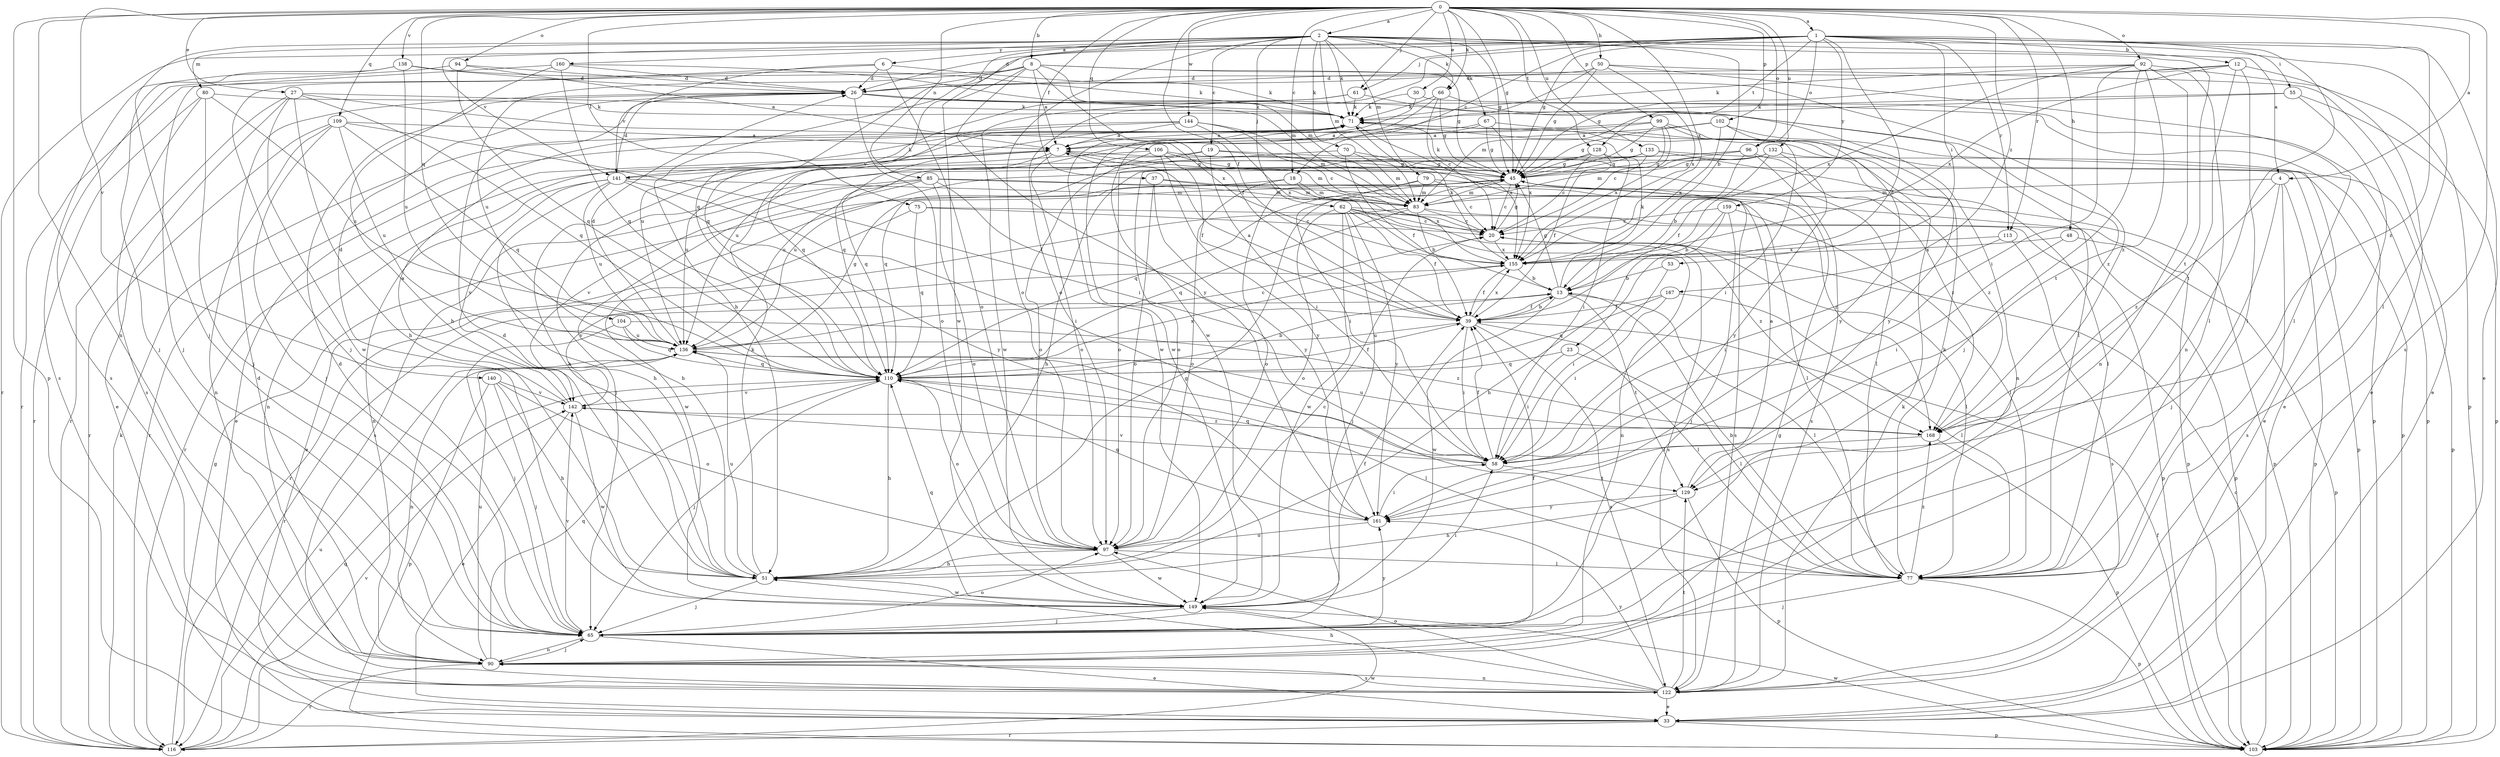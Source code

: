 strict digraph  {
0;
1;
2;
4;
6;
7;
8;
12;
13;
18;
19;
20;
23;
26;
27;
30;
33;
37;
39;
45;
48;
50;
51;
53;
55;
58;
61;
62;
65;
66;
67;
70;
71;
75;
77;
79;
80;
83;
85;
90;
92;
94;
96;
97;
99;
102;
103;
104;
106;
109;
110;
113;
116;
122;
128;
129;
132;
133;
136;
138;
140;
141;
142;
144;
149;
155;
159;
160;
161;
167;
168;
0 -> 1  [label=a];
0 -> 2  [label=a];
0 -> 4  [label=a];
0 -> 8  [label=b];
0 -> 18  [label=c];
0 -> 27  [label=e];
0 -> 30  [label=e];
0 -> 37  [label=f];
0 -> 39  [label=f];
0 -> 45  [label=g];
0 -> 48  [label=h];
0 -> 50  [label=h];
0 -> 61  [label=j];
0 -> 66  [label=k];
0 -> 75  [label=l];
0 -> 85  [label=n];
0 -> 90  [label=n];
0 -> 92  [label=o];
0 -> 94  [label=o];
0 -> 96  [label=o];
0 -> 99  [label=p];
0 -> 102  [label=p];
0 -> 103  [label=p];
0 -> 104  [label=q];
0 -> 106  [label=q];
0 -> 109  [label=q];
0 -> 113  [label=r];
0 -> 122  [label=s];
0 -> 128  [label=t];
0 -> 132  [label=u];
0 -> 133  [label=u];
0 -> 138  [label=v];
0 -> 140  [label=v];
0 -> 144  [label=w];
0 -> 155  [label=x];
0 -> 167  [label=z];
1 -> 12  [label=b];
1 -> 18  [label=c];
1 -> 23  [label=d];
1 -> 26  [label=d];
1 -> 33  [label=e];
1 -> 45  [label=g];
1 -> 51  [label=h];
1 -> 53  [label=i];
1 -> 55  [label=i];
1 -> 61  [label=j];
1 -> 90  [label=n];
1 -> 96  [label=o];
1 -> 97  [label=o];
1 -> 113  [label=r];
1 -> 116  [label=r];
1 -> 128  [label=t];
1 -> 159  [label=y];
1 -> 168  [label=z];
2 -> 4  [label=a];
2 -> 6  [label=a];
2 -> 13  [label=b];
2 -> 19  [label=c];
2 -> 45  [label=g];
2 -> 62  [label=j];
2 -> 65  [label=j];
2 -> 66  [label=k];
2 -> 67  [label=k];
2 -> 70  [label=k];
2 -> 71  [label=k];
2 -> 77  [label=l];
2 -> 79  [label=m];
2 -> 80  [label=m];
2 -> 83  [label=m];
2 -> 97  [label=o];
2 -> 110  [label=q];
2 -> 129  [label=t];
2 -> 141  [label=v];
2 -> 149  [label=w];
2 -> 160  [label=y];
4 -> 65  [label=j];
4 -> 83  [label=m];
4 -> 103  [label=p];
4 -> 122  [label=s];
4 -> 168  [label=z];
6 -> 26  [label=d];
6 -> 65  [label=j];
6 -> 71  [label=k];
6 -> 97  [label=o];
6 -> 141  [label=v];
7 -> 45  [label=g];
7 -> 51  [label=h];
7 -> 83  [label=m];
7 -> 97  [label=o];
7 -> 136  [label=u];
7 -> 141  [label=v];
8 -> 7  [label=a];
8 -> 26  [label=d];
8 -> 39  [label=f];
8 -> 45  [label=g];
8 -> 65  [label=j];
8 -> 83  [label=m];
8 -> 110  [label=q];
8 -> 136  [label=u];
8 -> 161  [label=y];
8 -> 168  [label=z];
12 -> 26  [label=d];
12 -> 33  [label=e];
12 -> 45  [label=g];
12 -> 77  [label=l];
12 -> 129  [label=t];
12 -> 155  [label=x];
13 -> 39  [label=f];
13 -> 45  [label=g];
13 -> 71  [label=k];
13 -> 77  [label=l];
13 -> 116  [label=r];
13 -> 129  [label=t];
13 -> 149  [label=w];
18 -> 33  [label=e];
18 -> 83  [label=m];
18 -> 97  [label=o];
18 -> 155  [label=x];
19 -> 45  [label=g];
19 -> 58  [label=i];
19 -> 65  [label=j];
19 -> 103  [label=p];
19 -> 110  [label=q];
20 -> 45  [label=g];
20 -> 77  [label=l];
20 -> 155  [label=x];
23 -> 58  [label=i];
23 -> 77  [label=l];
23 -> 110  [label=q];
26 -> 71  [label=k];
26 -> 97  [label=o];
26 -> 103  [label=p];
26 -> 168  [label=z];
27 -> 33  [label=e];
27 -> 51  [label=h];
27 -> 71  [label=k];
27 -> 110  [label=q];
27 -> 116  [label=r];
27 -> 149  [label=w];
27 -> 155  [label=x];
30 -> 71  [label=k];
30 -> 103  [label=p];
30 -> 149  [label=w];
33 -> 103  [label=p];
33 -> 116  [label=r];
37 -> 77  [label=l];
37 -> 83  [label=m];
37 -> 97  [label=o];
37 -> 161  [label=y];
39 -> 7  [label=a];
39 -> 13  [label=b];
39 -> 58  [label=i];
39 -> 77  [label=l];
39 -> 122  [label=s];
39 -> 136  [label=u];
39 -> 155  [label=x];
45 -> 20  [label=c];
45 -> 71  [label=k];
45 -> 83  [label=m];
45 -> 103  [label=p];
45 -> 110  [label=q];
45 -> 122  [label=s];
48 -> 58  [label=i];
48 -> 103  [label=p];
48 -> 155  [label=x];
50 -> 26  [label=d];
50 -> 33  [label=e];
50 -> 45  [label=g];
50 -> 77  [label=l];
50 -> 149  [label=w];
50 -> 155  [label=x];
51 -> 20  [label=c];
51 -> 26  [label=d];
51 -> 45  [label=g];
51 -> 65  [label=j];
51 -> 71  [label=k];
51 -> 136  [label=u];
51 -> 149  [label=w];
53 -> 13  [label=b];
53 -> 58  [label=i];
55 -> 33  [label=e];
55 -> 71  [label=k];
55 -> 83  [label=m];
55 -> 103  [label=p];
58 -> 39  [label=f];
58 -> 110  [label=q];
58 -> 129  [label=t];
58 -> 142  [label=v];
61 -> 71  [label=k];
61 -> 77  [label=l];
61 -> 136  [label=u];
61 -> 149  [label=w];
62 -> 20  [label=c];
62 -> 39  [label=f];
62 -> 65  [label=j];
62 -> 90  [label=n];
62 -> 97  [label=o];
62 -> 122  [label=s];
62 -> 149  [label=w];
62 -> 161  [label=y];
62 -> 168  [label=z];
65 -> 26  [label=d];
65 -> 33  [label=e];
65 -> 39  [label=f];
65 -> 90  [label=n];
65 -> 97  [label=o];
65 -> 142  [label=v];
65 -> 161  [label=y];
66 -> 20  [label=c];
66 -> 45  [label=g];
66 -> 71  [label=k];
66 -> 90  [label=n];
66 -> 149  [label=w];
67 -> 7  [label=a];
67 -> 45  [label=g];
67 -> 103  [label=p];
67 -> 136  [label=u];
67 -> 155  [label=x];
70 -> 39  [label=f];
70 -> 45  [label=g];
70 -> 83  [label=m];
70 -> 136  [label=u];
71 -> 7  [label=a];
71 -> 110  [label=q];
71 -> 155  [label=x];
75 -> 20  [label=c];
75 -> 103  [label=p];
75 -> 110  [label=q];
75 -> 149  [label=w];
77 -> 13  [label=b];
77 -> 65  [label=j];
77 -> 71  [label=k];
77 -> 103  [label=p];
77 -> 168  [label=z];
79 -> 20  [label=c];
79 -> 58  [label=i];
79 -> 83  [label=m];
79 -> 97  [label=o];
79 -> 168  [label=z];
80 -> 65  [label=j];
80 -> 71  [label=k];
80 -> 116  [label=r];
80 -> 122  [label=s];
80 -> 136  [label=u];
83 -> 13  [label=b];
83 -> 20  [label=c];
83 -> 103  [label=p];
83 -> 110  [label=q];
83 -> 116  [label=r];
85 -> 39  [label=f];
85 -> 51  [label=h];
85 -> 83  [label=m];
85 -> 97  [label=o];
85 -> 103  [label=p];
85 -> 122  [label=s];
85 -> 142  [label=v];
90 -> 26  [label=d];
90 -> 65  [label=j];
90 -> 110  [label=q];
90 -> 116  [label=r];
90 -> 122  [label=s];
90 -> 136  [label=u];
92 -> 26  [label=d];
92 -> 58  [label=i];
92 -> 65  [label=j];
92 -> 71  [label=k];
92 -> 77  [label=l];
92 -> 90  [label=n];
92 -> 103  [label=p];
92 -> 129  [label=t];
92 -> 155  [label=x];
94 -> 7  [label=a];
94 -> 26  [label=d];
94 -> 110  [label=q];
94 -> 122  [label=s];
96 -> 13  [label=b];
96 -> 45  [label=g];
96 -> 116  [label=r];
96 -> 122  [label=s];
96 -> 136  [label=u];
96 -> 168  [label=z];
97 -> 51  [label=h];
97 -> 77  [label=l];
97 -> 149  [label=w];
99 -> 7  [label=a];
99 -> 20  [label=c];
99 -> 45  [label=g];
99 -> 58  [label=i];
99 -> 116  [label=r];
99 -> 155  [label=x];
99 -> 161  [label=y];
102 -> 7  [label=a];
102 -> 33  [label=e];
102 -> 45  [label=g];
102 -> 155  [label=x];
102 -> 161  [label=y];
103 -> 20  [label=c];
103 -> 39  [label=f];
103 -> 149  [label=w];
104 -> 65  [label=j];
104 -> 110  [label=q];
104 -> 136  [label=u];
104 -> 168  [label=z];
106 -> 39  [label=f];
106 -> 45  [label=g];
106 -> 77  [label=l];
106 -> 90  [label=n];
106 -> 97  [label=o];
106 -> 161  [label=y];
109 -> 7  [label=a];
109 -> 58  [label=i];
109 -> 65  [label=j];
109 -> 90  [label=n];
109 -> 110  [label=q];
109 -> 116  [label=r];
109 -> 136  [label=u];
110 -> 13  [label=b];
110 -> 39  [label=f];
110 -> 51  [label=h];
110 -> 65  [label=j];
110 -> 77  [label=l];
110 -> 97  [label=o];
110 -> 142  [label=v];
110 -> 155  [label=x];
113 -> 58  [label=i];
113 -> 122  [label=s];
113 -> 155  [label=x];
116 -> 45  [label=g];
116 -> 71  [label=k];
116 -> 110  [label=q];
116 -> 136  [label=u];
116 -> 142  [label=v];
116 -> 149  [label=w];
122 -> 33  [label=e];
122 -> 45  [label=g];
122 -> 51  [label=h];
122 -> 71  [label=k];
122 -> 90  [label=n];
122 -> 97  [label=o];
122 -> 129  [label=t];
122 -> 161  [label=y];
128 -> 20  [label=c];
128 -> 39  [label=f];
128 -> 45  [label=g];
128 -> 58  [label=i];
128 -> 110  [label=q];
129 -> 7  [label=a];
129 -> 51  [label=h];
129 -> 103  [label=p];
129 -> 161  [label=y];
132 -> 39  [label=f];
132 -> 45  [label=g];
132 -> 51  [label=h];
132 -> 97  [label=o];
132 -> 161  [label=y];
132 -> 168  [label=z];
133 -> 45  [label=g];
133 -> 77  [label=l];
133 -> 83  [label=m];
133 -> 97  [label=o];
133 -> 103  [label=p];
136 -> 20  [label=c];
136 -> 26  [label=d];
136 -> 45  [label=g];
136 -> 77  [label=l];
136 -> 90  [label=n];
136 -> 110  [label=q];
138 -> 26  [label=d];
138 -> 65  [label=j];
138 -> 71  [label=k];
138 -> 122  [label=s];
138 -> 136  [label=u];
140 -> 51  [label=h];
140 -> 65  [label=j];
140 -> 97  [label=o];
140 -> 103  [label=p];
140 -> 142  [label=v];
141 -> 26  [label=d];
141 -> 51  [label=h];
141 -> 58  [label=i];
141 -> 71  [label=k];
141 -> 83  [label=m];
141 -> 90  [label=n];
141 -> 136  [label=u];
141 -> 142  [label=v];
141 -> 161  [label=y];
142 -> 7  [label=a];
142 -> 26  [label=d];
142 -> 33  [label=e];
142 -> 149  [label=w];
142 -> 168  [label=z];
144 -> 7  [label=a];
144 -> 20  [label=c];
144 -> 33  [label=e];
144 -> 83  [label=m];
144 -> 110  [label=q];
144 -> 155  [label=x];
149 -> 39  [label=f];
149 -> 58  [label=i];
149 -> 65  [label=j];
149 -> 110  [label=q];
155 -> 13  [label=b];
155 -> 39  [label=f];
155 -> 71  [label=k];
155 -> 142  [label=v];
159 -> 13  [label=b];
159 -> 20  [label=c];
159 -> 51  [label=h];
159 -> 65  [label=j];
159 -> 77  [label=l];
160 -> 26  [label=d];
160 -> 51  [label=h];
160 -> 83  [label=m];
160 -> 110  [label=q];
160 -> 116  [label=r];
161 -> 58  [label=i];
161 -> 97  [label=o];
161 -> 110  [label=q];
167 -> 39  [label=f];
167 -> 58  [label=i];
167 -> 77  [label=l];
167 -> 110  [label=q];
168 -> 58  [label=i];
168 -> 103  [label=p];
168 -> 136  [label=u];
}
